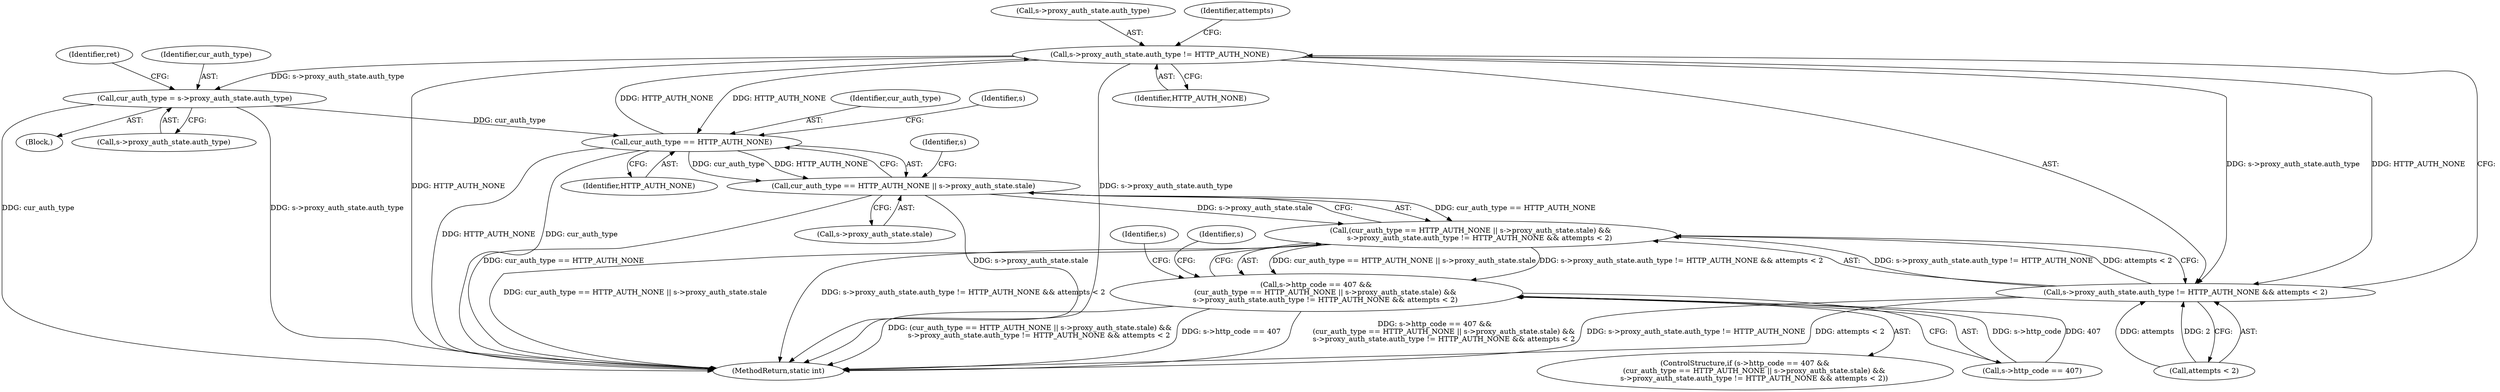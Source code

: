 digraph "0_FFmpeg_2a05c8f813de6f2278827734bf8102291e7484aa_2@pointer" {
"1000329" [label="(Call,s->proxy_auth_state.auth_type != HTTP_AUTH_NONE)"];
"1000320" [label="(Call,cur_auth_type == HTTP_AUTH_NONE)"];
"1000291" [label="(Call,cur_auth_type = s->proxy_auth_state.auth_type)"];
"1000329" [label="(Call,s->proxy_auth_state.auth_type != HTTP_AUTH_NONE)"];
"1000319" [label="(Call,cur_auth_type == HTTP_AUTH_NONE || s->proxy_auth_state.stale)"];
"1000318" [label="(Call,(cur_auth_type == HTTP_AUTH_NONE || s->proxy_auth_state.stale) &&\n        s->proxy_auth_state.auth_type != HTTP_AUTH_NONE && attempts < 2)"];
"1000312" [label="(Call,s->http_code == 407 &&\n        (cur_auth_type == HTTP_AUTH_NONE || s->proxy_auth_state.stale) &&\n        s->proxy_auth_state.auth_type != HTTP_AUTH_NONE && attempts < 2)"];
"1000328" [label="(Call,s->proxy_auth_state.auth_type != HTTP_AUTH_NONE && attempts < 2)"];
"1000367" [label="(MethodReturn,static int)"];
"1000330" [label="(Call,s->proxy_auth_state.auth_type)"];
"1000291" [label="(Call,cur_auth_type = s->proxy_auth_state.auth_type)"];
"1000321" [label="(Identifier,cur_auth_type)"];
"1000311" [label="(ControlStructure,if (s->http_code == 407 &&\n        (cur_auth_type == HTTP_AUTH_NONE || s->proxy_auth_state.stale) &&\n        s->proxy_auth_state.auth_type != HTTP_AUTH_NONE && attempts < 2))"];
"1000312" [label="(Call,s->http_code == 407 &&\n        (cur_auth_type == HTTP_AUTH_NONE || s->proxy_auth_state.stale) &&\n        s->proxy_auth_state.auth_type != HTTP_AUTH_NONE && attempts < 2)"];
"1000320" [label="(Call,cur_auth_type == HTTP_AUTH_NONE)"];
"1000325" [label="(Identifier,s)"];
"1000322" [label="(Identifier,HTTP_AUTH_NONE)"];
"1000318" [label="(Call,(cur_auth_type == HTTP_AUTH_NONE || s->proxy_auth_state.stale) &&\n        s->proxy_auth_state.auth_type != HTTP_AUTH_NONE && attempts < 2)"];
"1000323" [label="(Call,s->proxy_auth_state.stale)"];
"1000343" [label="(Identifier,s)"];
"1000328" [label="(Call,s->proxy_auth_state.auth_type != HTTP_AUTH_NONE && attempts < 2)"];
"1000313" [label="(Call,s->http_code == 407)"];
"1000335" [label="(Identifier,HTTP_AUTH_NONE)"];
"1000299" [label="(Identifier,ret)"];
"1000329" [label="(Call,s->proxy_auth_state.auth_type != HTTP_AUTH_NONE)"];
"1000293" [label="(Call,s->proxy_auth_state.auth_type)"];
"1000336" [label="(Call,attempts < 2)"];
"1000292" [label="(Identifier,cur_auth_type)"];
"1000349" [label="(Identifier,s)"];
"1000319" [label="(Call,cur_auth_type == HTTP_AUTH_NONE || s->proxy_auth_state.stale)"];
"1000337" [label="(Identifier,attempts)"];
"1000105" [label="(Block,)"];
"1000332" [label="(Identifier,s)"];
"1000329" -> "1000328"  [label="AST: "];
"1000329" -> "1000335"  [label="CFG: "];
"1000330" -> "1000329"  [label="AST: "];
"1000335" -> "1000329"  [label="AST: "];
"1000337" -> "1000329"  [label="CFG: "];
"1000328" -> "1000329"  [label="CFG: "];
"1000329" -> "1000367"  [label="DDG: s->proxy_auth_state.auth_type"];
"1000329" -> "1000367"  [label="DDG: HTTP_AUTH_NONE"];
"1000329" -> "1000291"  [label="DDG: s->proxy_auth_state.auth_type"];
"1000329" -> "1000320"  [label="DDG: HTTP_AUTH_NONE"];
"1000329" -> "1000328"  [label="DDG: s->proxy_auth_state.auth_type"];
"1000329" -> "1000328"  [label="DDG: HTTP_AUTH_NONE"];
"1000320" -> "1000329"  [label="DDG: HTTP_AUTH_NONE"];
"1000320" -> "1000319"  [label="AST: "];
"1000320" -> "1000322"  [label="CFG: "];
"1000321" -> "1000320"  [label="AST: "];
"1000322" -> "1000320"  [label="AST: "];
"1000325" -> "1000320"  [label="CFG: "];
"1000319" -> "1000320"  [label="CFG: "];
"1000320" -> "1000367"  [label="DDG: HTTP_AUTH_NONE"];
"1000320" -> "1000367"  [label="DDG: cur_auth_type"];
"1000320" -> "1000319"  [label="DDG: cur_auth_type"];
"1000320" -> "1000319"  [label="DDG: HTTP_AUTH_NONE"];
"1000291" -> "1000320"  [label="DDG: cur_auth_type"];
"1000291" -> "1000105"  [label="AST: "];
"1000291" -> "1000293"  [label="CFG: "];
"1000292" -> "1000291"  [label="AST: "];
"1000293" -> "1000291"  [label="AST: "];
"1000299" -> "1000291"  [label="CFG: "];
"1000291" -> "1000367"  [label="DDG: cur_auth_type"];
"1000291" -> "1000367"  [label="DDG: s->proxy_auth_state.auth_type"];
"1000319" -> "1000318"  [label="AST: "];
"1000319" -> "1000323"  [label="CFG: "];
"1000323" -> "1000319"  [label="AST: "];
"1000332" -> "1000319"  [label="CFG: "];
"1000318" -> "1000319"  [label="CFG: "];
"1000319" -> "1000367"  [label="DDG: s->proxy_auth_state.stale"];
"1000319" -> "1000367"  [label="DDG: cur_auth_type == HTTP_AUTH_NONE"];
"1000319" -> "1000318"  [label="DDG: cur_auth_type == HTTP_AUTH_NONE"];
"1000319" -> "1000318"  [label="DDG: s->proxy_auth_state.stale"];
"1000318" -> "1000312"  [label="AST: "];
"1000318" -> "1000328"  [label="CFG: "];
"1000328" -> "1000318"  [label="AST: "];
"1000312" -> "1000318"  [label="CFG: "];
"1000318" -> "1000367"  [label="DDG: cur_auth_type == HTTP_AUTH_NONE || s->proxy_auth_state.stale"];
"1000318" -> "1000367"  [label="DDG: s->proxy_auth_state.auth_type != HTTP_AUTH_NONE && attempts < 2"];
"1000318" -> "1000312"  [label="DDG: cur_auth_type == HTTP_AUTH_NONE || s->proxy_auth_state.stale"];
"1000318" -> "1000312"  [label="DDG: s->proxy_auth_state.auth_type != HTTP_AUTH_NONE && attempts < 2"];
"1000328" -> "1000318"  [label="DDG: s->proxy_auth_state.auth_type != HTTP_AUTH_NONE"];
"1000328" -> "1000318"  [label="DDG: attempts < 2"];
"1000312" -> "1000311"  [label="AST: "];
"1000312" -> "1000313"  [label="CFG: "];
"1000313" -> "1000312"  [label="AST: "];
"1000343" -> "1000312"  [label="CFG: "];
"1000349" -> "1000312"  [label="CFG: "];
"1000312" -> "1000367"  [label="DDG: s->http_code == 407 &&\n        (cur_auth_type == HTTP_AUTH_NONE || s->proxy_auth_state.stale) &&\n        s->proxy_auth_state.auth_type != HTTP_AUTH_NONE && attempts < 2"];
"1000312" -> "1000367"  [label="DDG: (cur_auth_type == HTTP_AUTH_NONE || s->proxy_auth_state.stale) &&\n        s->proxy_auth_state.auth_type != HTTP_AUTH_NONE && attempts < 2"];
"1000312" -> "1000367"  [label="DDG: s->http_code == 407"];
"1000313" -> "1000312"  [label="DDG: s->http_code"];
"1000313" -> "1000312"  [label="DDG: 407"];
"1000328" -> "1000336"  [label="CFG: "];
"1000336" -> "1000328"  [label="AST: "];
"1000328" -> "1000367"  [label="DDG: s->proxy_auth_state.auth_type != HTTP_AUTH_NONE"];
"1000328" -> "1000367"  [label="DDG: attempts < 2"];
"1000336" -> "1000328"  [label="DDG: attempts"];
"1000336" -> "1000328"  [label="DDG: 2"];
}
